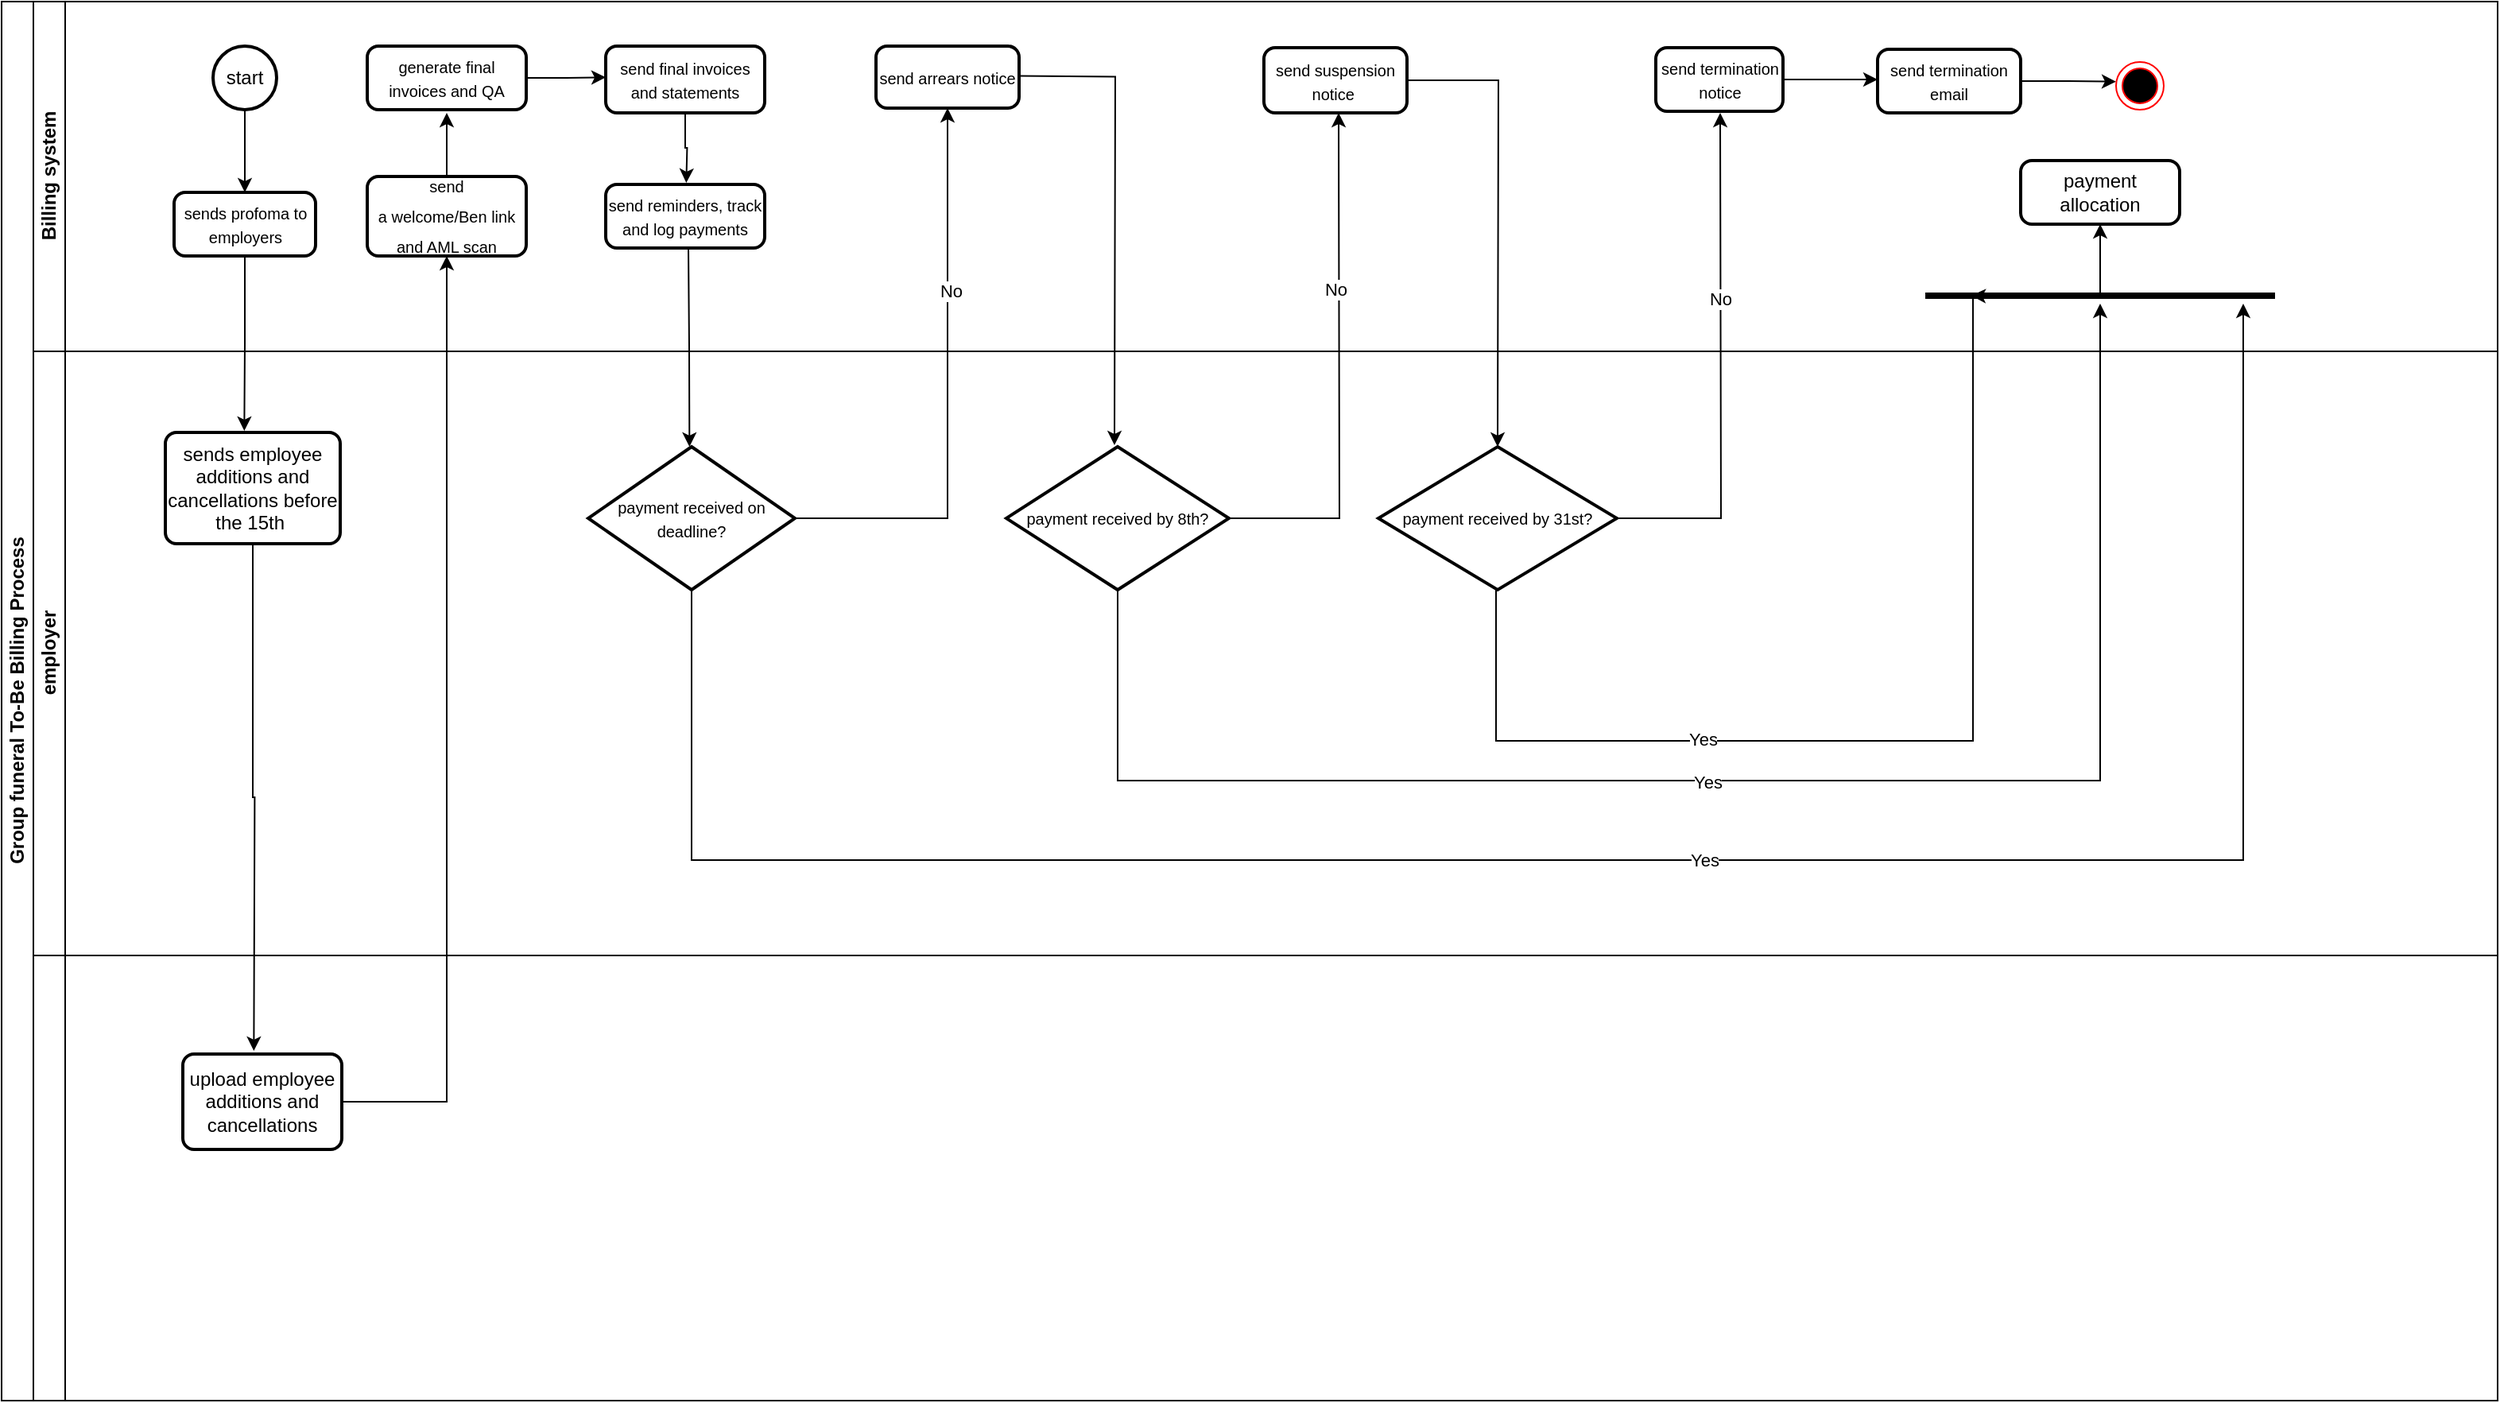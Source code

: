 <mxfile version="26.1.0">
  <diagram id="prtHgNgQTEPvFCAcTncT" name="Page-1">
    <mxGraphModel dx="1400" dy="743" grid="1" gridSize="10" guides="1" tooltips="1" connect="1" arrows="1" fold="1" page="1" pageScale="1" pageWidth="827" pageHeight="1169" math="0" shadow="0">
      <root>
        <mxCell id="0" />
        <mxCell id="1" parent="0" />
        <mxCell id="dNxyNK7c78bLwvsdeMH5-19" value="Group funeral To-Be Billing Process" style="swimlane;html=1;childLayout=stackLayout;resizeParent=1;resizeParentMax=0;horizontal=0;startSize=20;horizontalStack=0;" parent="1" vertex="1">
          <mxGeometry x="120" y="120" width="1570" height="880" as="geometry" />
        </mxCell>
        <mxCell id="dNxyNK7c78bLwvsdeMH5-20" value="Billing system" style="swimlane;html=1;startSize=20;horizontal=0;" parent="dNxyNK7c78bLwvsdeMH5-19" vertex="1">
          <mxGeometry x="20" width="1550" height="220" as="geometry" />
        </mxCell>
        <mxCell id="pw43H-0fuYo3hrAkm01h-3" style="edgeStyle=orthogonalEdgeStyle;rounded=0;orthogonalLoop=1;jettySize=auto;html=1;exitX=0.5;exitY=1;exitDx=0;exitDy=0;" edge="1" parent="dNxyNK7c78bLwvsdeMH5-20" source="BcFGD0WW04qHaMd6meB6-10">
          <mxGeometry relative="1" as="geometry">
            <mxPoint x="132.667" y="270" as="targetPoint" />
          </mxGeometry>
        </mxCell>
        <mxCell id="BcFGD0WW04qHaMd6meB6-10" value="&lt;span style=&quot;font-family: Aptos, sans-serif;&quot; lang=&quot;EN-US&quot;&gt;&lt;font style=&quot;font-size: 10px;&quot;&gt;sends profoma to employers&lt;/font&gt;&lt;/span&gt;" style="rounded=1;whiteSpace=wrap;html=1;absoluteArcSize=1;arcSize=14;strokeWidth=2;" parent="dNxyNK7c78bLwvsdeMH5-20" vertex="1">
          <mxGeometry x="88.5" y="120" width="89" height="40" as="geometry" />
        </mxCell>
        <mxCell id="pw43H-0fuYo3hrAkm01h-2" style="edgeStyle=orthogonalEdgeStyle;rounded=0;orthogonalLoop=1;jettySize=auto;html=1;exitX=0.5;exitY=1;exitDx=0;exitDy=0;exitPerimeter=0;entryX=0.5;entryY=0;entryDx=0;entryDy=0;" edge="1" parent="dNxyNK7c78bLwvsdeMH5-20" source="BcFGD0WW04qHaMd6meB6-17" target="BcFGD0WW04qHaMd6meB6-10">
          <mxGeometry relative="1" as="geometry" />
        </mxCell>
        <mxCell id="BcFGD0WW04qHaMd6meB6-17" value="start" style="strokeWidth=2;html=1;shape=mxgraph.flowchart.start_2;whiteSpace=wrap;" parent="dNxyNK7c78bLwvsdeMH5-20" vertex="1">
          <mxGeometry x="113" y="28" width="40" height="40" as="geometry" />
        </mxCell>
        <mxCell id="pw43H-0fuYo3hrAkm01h-13" style="edgeStyle=orthogonalEdgeStyle;rounded=0;orthogonalLoop=1;jettySize=auto;html=1;exitX=1;exitY=0.5;exitDx=0;exitDy=0;" edge="1" parent="dNxyNK7c78bLwvsdeMH5-20" source="t0UmOrOMIOyCs7az6NML-20">
          <mxGeometry relative="1" as="geometry">
            <mxPoint x="360" y="47.667" as="targetPoint" />
          </mxGeometry>
        </mxCell>
        <mxCell id="t0UmOrOMIOyCs7az6NML-20" value="&lt;font style=&quot;font-size: 10px;&quot;&gt;generate final invoices and QA&lt;/font&gt;" style="rounded=1;whiteSpace=wrap;html=1;absoluteArcSize=1;arcSize=14;strokeWidth=2;" parent="dNxyNK7c78bLwvsdeMH5-20" vertex="1">
          <mxGeometry x="210" y="28" width="100" height="40" as="geometry" />
        </mxCell>
        <mxCell id="pw43H-0fuYo3hrAkm01h-14" style="edgeStyle=orthogonalEdgeStyle;rounded=0;orthogonalLoop=1;jettySize=auto;html=1;" edge="1" parent="dNxyNK7c78bLwvsdeMH5-20" source="t0UmOrOMIOyCs7az6NML-22">
          <mxGeometry relative="1" as="geometry">
            <mxPoint x="410.667" y="114" as="targetPoint" />
            <mxPoint x="410" y="74" as="sourcePoint" />
          </mxGeometry>
        </mxCell>
        <mxCell id="t0UmOrOMIOyCs7az6NML-22" value="&lt;font style=&quot;font-size: 10px;&quot;&gt;send final invoices and statements&lt;/font&gt;" style="rounded=1;whiteSpace=wrap;html=1;absoluteArcSize=1;arcSize=14;strokeWidth=2;" parent="dNxyNK7c78bLwvsdeMH5-20" vertex="1">
          <mxGeometry x="360" y="28" width="100" height="42" as="geometry" />
        </mxCell>
        <mxCell id="pw43H-0fuYo3hrAkm01h-12" style="edgeStyle=orthogonalEdgeStyle;rounded=0;orthogonalLoop=1;jettySize=auto;html=1;exitX=0.5;exitY=0;exitDx=0;exitDy=0;" edge="1" parent="dNxyNK7c78bLwvsdeMH5-20" source="pw43H-0fuYo3hrAkm01h-11">
          <mxGeometry relative="1" as="geometry">
            <mxPoint x="260" y="70" as="targetPoint" />
          </mxGeometry>
        </mxCell>
        <mxCell id="pw43H-0fuYo3hrAkm01h-11" value="&lt;span style=&quot;line-height: 150%; font-family: Aptos, sans-serif;&quot; lang=&quot;EN-US&quot;&gt;&lt;font style=&quot;font-size: 10px;&quot;&gt;send&lt;br/&gt;a welcome/Ben link and AML scan&lt;/font&gt;&lt;/span&gt;" style="rounded=1;whiteSpace=wrap;html=1;absoluteArcSize=1;arcSize=14;strokeWidth=2;" vertex="1" parent="dNxyNK7c78bLwvsdeMH5-20">
          <mxGeometry x="210" y="110" width="100" height="50" as="geometry" />
        </mxCell>
        <mxCell id="pw43H-0fuYo3hrAkm01h-15" style="edgeStyle=orthogonalEdgeStyle;rounded=0;orthogonalLoop=1;jettySize=auto;html=1;exitX=0.5;exitY=1;exitDx=0;exitDy=0;" edge="1" parent="dNxyNK7c78bLwvsdeMH5-20">
          <mxGeometry relative="1" as="geometry">
            <mxPoint x="412.667" y="280" as="targetPoint" />
            <mxPoint x="412" y="155" as="sourcePoint" />
          </mxGeometry>
        </mxCell>
        <mxCell id="t0UmOrOMIOyCs7az6NML-24" value="&lt;font style=&quot;font-size: 10px;&quot;&gt;send reminders, track and log payments&lt;/font&gt;" style="rounded=1;whiteSpace=wrap;html=1;absoluteArcSize=1;arcSize=14;strokeWidth=2;" parent="dNxyNK7c78bLwvsdeMH5-20" vertex="1">
          <mxGeometry x="360" y="115" width="100" height="40" as="geometry" />
        </mxCell>
        <mxCell id="pw43H-0fuYo3hrAkm01h-18" style="edgeStyle=orthogonalEdgeStyle;rounded=0;orthogonalLoop=1;jettySize=auto;html=1;exitX=1;exitY=0.25;exitDx=0;exitDy=0;" edge="1" parent="dNxyNK7c78bLwvsdeMH5-20">
          <mxGeometry relative="1" as="geometry">
            <mxPoint x="680" y="279" as="targetPoint" />
            <mxPoint x="620" y="46.75" as="sourcePoint" />
          </mxGeometry>
        </mxCell>
        <mxCell id="t0UmOrOMIOyCs7az6NML-33" value="&lt;font style=&quot;font-size: 10px;&quot;&gt;send arrears notice&lt;/font&gt;" style="rounded=1;whiteSpace=wrap;html=1;absoluteArcSize=1;arcSize=14;strokeWidth=2;" parent="dNxyNK7c78bLwvsdeMH5-20" vertex="1">
          <mxGeometry x="530" y="28" width="90" height="39" as="geometry" />
        </mxCell>
        <mxCell id="pw43H-0fuYo3hrAkm01h-26" style="edgeStyle=orthogonalEdgeStyle;rounded=0;orthogonalLoop=1;jettySize=auto;html=1;exitX=1;exitY=0.5;exitDx=0;exitDy=0;" edge="1" parent="dNxyNK7c78bLwvsdeMH5-20" source="t0UmOrOMIOyCs7az6NML-44">
          <mxGeometry relative="1" as="geometry">
            <mxPoint x="921" y="280" as="targetPoint" />
          </mxGeometry>
        </mxCell>
        <mxCell id="t0UmOrOMIOyCs7az6NML-44" value="&lt;font style=&quot;font-size: 10px;&quot;&gt;send suspension notice&amp;nbsp;&lt;/font&gt;" style="rounded=1;whiteSpace=wrap;html=1;absoluteArcSize=1;arcSize=14;strokeWidth=2;" parent="dNxyNK7c78bLwvsdeMH5-20" vertex="1">
          <mxGeometry x="774" y="29" width="90" height="41" as="geometry" />
        </mxCell>
        <mxCell id="pw43H-0fuYo3hrAkm01h-53" style="edgeStyle=orthogonalEdgeStyle;rounded=0;orthogonalLoop=1;jettySize=auto;html=1;exitX=1;exitY=0.5;exitDx=0;exitDy=0;" edge="1" parent="dNxyNK7c78bLwvsdeMH5-20" source="t0UmOrOMIOyCs7az6NML-50">
          <mxGeometry relative="1" as="geometry">
            <mxPoint x="1160" y="49" as="targetPoint" />
          </mxGeometry>
        </mxCell>
        <mxCell id="t0UmOrOMIOyCs7az6NML-50" value="&lt;font style=&quot;font-size: 10px;&quot;&gt;send termination notice&lt;/font&gt;" style="rounded=1;whiteSpace=wrap;html=1;absoluteArcSize=1;arcSize=14;strokeWidth=2;" parent="dNxyNK7c78bLwvsdeMH5-20" vertex="1">
          <mxGeometry x="1020.5" y="29" width="80" height="40" as="geometry" />
        </mxCell>
        <mxCell id="pw43H-0fuYo3hrAkm01h-52" style="edgeStyle=orthogonalEdgeStyle;rounded=0;orthogonalLoop=1;jettySize=auto;html=1;" edge="1" parent="dNxyNK7c78bLwvsdeMH5-20" source="pw43H-0fuYo3hrAkm01h-51">
          <mxGeometry relative="1" as="geometry">
            <mxPoint x="1300" y="140" as="targetPoint" />
          </mxGeometry>
        </mxCell>
        <mxCell id="pw43H-0fuYo3hrAkm01h-51" value="" style="line;strokeWidth=4;html=1;perimeter=backbonePerimeter;points=[];outlineConnect=0;" vertex="1" parent="dNxyNK7c78bLwvsdeMH5-20">
          <mxGeometry x="1190" y="180" width="220" height="10" as="geometry" />
        </mxCell>
        <mxCell id="t0UmOrOMIOyCs7az6NML-61" value="payment allocation" style="rounded=1;whiteSpace=wrap;html=1;absoluteArcSize=1;arcSize=14;strokeWidth=2;" parent="dNxyNK7c78bLwvsdeMH5-20" vertex="1">
          <mxGeometry x="1250" y="100" width="100" height="40" as="geometry" />
        </mxCell>
        <mxCell id="pw43H-0fuYo3hrAkm01h-54" style="edgeStyle=orthogonalEdgeStyle;rounded=0;orthogonalLoop=1;jettySize=auto;html=1;exitX=1;exitY=0.5;exitDx=0;exitDy=0;" edge="1" parent="dNxyNK7c78bLwvsdeMH5-20" source="t0UmOrOMIOyCs7az6NML-60">
          <mxGeometry relative="1" as="geometry">
            <mxPoint x="1310" y="50.333" as="targetPoint" />
          </mxGeometry>
        </mxCell>
        <mxCell id="t0UmOrOMIOyCs7az6NML-60" value="&lt;font style=&quot;font-size: 10px;&quot;&gt;send termination email&lt;/font&gt;" style="rounded=1;whiteSpace=wrap;html=1;absoluteArcSize=1;arcSize=14;strokeWidth=2;" parent="dNxyNK7c78bLwvsdeMH5-20" vertex="1">
          <mxGeometry x="1160" y="30" width="90" height="40" as="geometry" />
        </mxCell>
        <mxCell id="pw43H-0fuYo3hrAkm01h-56" value="" style="ellipse;html=1;shape=endState;fillColor=#000000;strokeColor=#ff0000;" vertex="1" parent="dNxyNK7c78bLwvsdeMH5-20">
          <mxGeometry x="1310" y="38" width="30" height="30" as="geometry" />
        </mxCell>
        <mxCell id="dNxyNK7c78bLwvsdeMH5-21" value="employer" style="swimlane;html=1;startSize=20;horizontal=0;" parent="dNxyNK7c78bLwvsdeMH5-19" vertex="1">
          <mxGeometry x="20" y="220" width="1550" height="380" as="geometry" />
        </mxCell>
        <mxCell id="pw43H-0fuYo3hrAkm01h-35" style="edgeStyle=orthogonalEdgeStyle;rounded=0;orthogonalLoop=1;jettySize=auto;html=1;exitX=0.5;exitY=1;exitDx=0;exitDy=0;" edge="1" parent="dNxyNK7c78bLwvsdeMH5-21" source="pw43H-0fuYo3hrAkm01h-4">
          <mxGeometry relative="1" as="geometry">
            <mxPoint x="138.667" y="440" as="targetPoint" />
          </mxGeometry>
        </mxCell>
        <mxCell id="pw43H-0fuYo3hrAkm01h-4" value="sends employee&lt;br&gt;additions and &lt;br&gt;cancellations before &lt;br&gt;the 15th&amp;nbsp;" style="rounded=1;whiteSpace=wrap;html=1;absoluteArcSize=1;arcSize=14;strokeWidth=2;" vertex="1" parent="dNxyNK7c78bLwvsdeMH5-21">
          <mxGeometry x="83" y="51" width="110" height="70" as="geometry" />
        </mxCell>
        <mxCell id="pw43H-0fuYo3hrAkm01h-44" style="edgeStyle=orthogonalEdgeStyle;rounded=0;orthogonalLoop=1;jettySize=auto;html=1;exitX=0.5;exitY=1;exitDx=0;exitDy=0;exitPerimeter=0;" edge="1" parent="dNxyNK7c78bLwvsdeMH5-21" source="t0UmOrOMIOyCs7az6NML-31">
          <mxGeometry relative="1" as="geometry">
            <mxPoint x="1390" y="-30" as="targetPoint" />
            <mxPoint x="414" y="190" as="sourcePoint" />
            <Array as="points">
              <mxPoint x="414" y="320" />
              <mxPoint x="1390" y="320" />
            </Array>
          </mxGeometry>
        </mxCell>
        <mxCell id="pw43H-0fuYo3hrAkm01h-49" value="Yes" style="edgeLabel;html=1;align=center;verticalAlign=middle;resizable=0;points=[];" vertex="1" connectable="0" parent="pw43H-0fuYo3hrAkm01h-44">
          <mxGeometry x="0.078" relative="1" as="geometry">
            <mxPoint as="offset" />
          </mxGeometry>
        </mxCell>
        <mxCell id="t0UmOrOMIOyCs7az6NML-31" value="&lt;font style=&quot;font-size: 10px;&quot;&gt;payment received on deadline?&lt;/font&gt;" style="strokeWidth=2;html=1;shape=mxgraph.flowchart.decision;whiteSpace=wrap;" parent="dNxyNK7c78bLwvsdeMH5-21" vertex="1">
          <mxGeometry x="349" y="60" width="130" height="90" as="geometry" />
        </mxCell>
        <mxCell id="pw43H-0fuYo3hrAkm01h-19" style="edgeStyle=orthogonalEdgeStyle;rounded=0;orthogonalLoop=1;jettySize=auto;html=1;exitX=1;exitY=0.5;exitDx=0;exitDy=0;exitPerimeter=0;" edge="1" parent="dNxyNK7c78bLwvsdeMH5-21" source="t0UmOrOMIOyCs7az6NML-36">
          <mxGeometry relative="1" as="geometry">
            <mxPoint x="821" y="-150" as="targetPoint" />
            <mxPoint x="713" y="105" as="sourcePoint" />
          </mxGeometry>
        </mxCell>
        <mxCell id="pw43H-0fuYo3hrAkm01h-23" value="No" style="edgeLabel;html=1;align=center;verticalAlign=middle;resizable=0;points=[];" vertex="1" connectable="0" parent="pw43H-0fuYo3hrAkm01h-19">
          <mxGeometry x="0.315" y="2" relative="1" as="geometry">
            <mxPoint as="offset" />
          </mxGeometry>
        </mxCell>
        <mxCell id="pw43H-0fuYo3hrAkm01h-43" style="edgeStyle=orthogonalEdgeStyle;rounded=0;orthogonalLoop=1;jettySize=auto;html=1;exitX=0.5;exitY=1;exitDx=0;exitDy=0;exitPerimeter=0;" edge="1" parent="dNxyNK7c78bLwvsdeMH5-21" source="t0UmOrOMIOyCs7az6NML-36">
          <mxGeometry relative="1" as="geometry">
            <mxPoint x="1300" y="-30" as="targetPoint" />
            <mxPoint x="682" y="220" as="sourcePoint" />
            <Array as="points">
              <mxPoint x="682" y="270" />
              <mxPoint x="1300" y="270" />
            </Array>
          </mxGeometry>
        </mxCell>
        <mxCell id="pw43H-0fuYo3hrAkm01h-48" value="Yes" style="edgeLabel;html=1;align=center;verticalAlign=middle;resizable=0;points=[];" vertex="1" connectable="0" parent="pw43H-0fuYo3hrAkm01h-43">
          <mxGeometry x="-0.055" y="-1" relative="1" as="geometry">
            <mxPoint as="offset" />
          </mxGeometry>
        </mxCell>
        <mxCell id="t0UmOrOMIOyCs7az6NML-36" value="&lt;font style=&quot;font-size: 10px;&quot;&gt;payment received by 8th?&lt;/font&gt;" style="strokeWidth=2;html=1;shape=mxgraph.flowchart.decision;whiteSpace=wrap;" parent="dNxyNK7c78bLwvsdeMH5-21" vertex="1">
          <mxGeometry x="612" y="60" width="140" height="90" as="geometry" />
        </mxCell>
        <mxCell id="pw43H-0fuYo3hrAkm01h-27" style="edgeStyle=orthogonalEdgeStyle;rounded=0;orthogonalLoop=1;jettySize=auto;html=1;exitX=1;exitY=0.5;exitDx=0;exitDy=0;exitPerimeter=0;" edge="1" parent="dNxyNK7c78bLwvsdeMH5-21" source="t0UmOrOMIOyCs7az6NML-47">
          <mxGeometry relative="1" as="geometry">
            <mxPoint x="1061" y="-150" as="targetPoint" />
          </mxGeometry>
        </mxCell>
        <mxCell id="pw43H-0fuYo3hrAkm01h-28" value="No" style="edgeLabel;html=1;align=center;verticalAlign=middle;resizable=0;points=[];" vertex="1" connectable="0" parent="pw43H-0fuYo3hrAkm01h-27">
          <mxGeometry x="0.272" relative="1" as="geometry">
            <mxPoint as="offset" />
          </mxGeometry>
        </mxCell>
        <mxCell id="pw43H-0fuYo3hrAkm01h-37" style="edgeStyle=orthogonalEdgeStyle;rounded=0;orthogonalLoop=1;jettySize=auto;html=1;exitX=0.5;exitY=1;exitDx=0;exitDy=0;exitPerimeter=0;" edge="1" parent="dNxyNK7c78bLwvsdeMH5-21" source="t0UmOrOMIOyCs7az6NML-47">
          <mxGeometry relative="1" as="geometry">
            <mxPoint x="1219" y="-35.03" as="targetPoint" />
            <mxPoint x="920" y="174.97" as="sourcePoint" />
            <Array as="points">
              <mxPoint x="920" y="245" />
              <mxPoint x="1220" y="245" />
              <mxPoint x="1220" y="-35" />
            </Array>
          </mxGeometry>
        </mxCell>
        <mxCell id="pw43H-0fuYo3hrAkm01h-47" value="Yes" style="edgeLabel;html=1;align=center;verticalAlign=middle;resizable=0;points=[];" vertex="1" connectable="0" parent="pw43H-0fuYo3hrAkm01h-37">
          <mxGeometry x="-0.33" y="1" relative="1" as="geometry">
            <mxPoint x="-1" as="offset" />
          </mxGeometry>
        </mxCell>
        <mxCell id="t0UmOrOMIOyCs7az6NML-47" value="&lt;font style=&quot;font-size: 10px;&quot;&gt;payment received by 31st?&lt;/font&gt;" style="strokeWidth=2;html=1;shape=mxgraph.flowchart.decision;whiteSpace=wrap;" parent="dNxyNK7c78bLwvsdeMH5-21" vertex="1">
          <mxGeometry x="846" y="60" width="150" height="90" as="geometry" />
        </mxCell>
        <mxCell id="dNxyNK7c78bLwvsdeMH5-22" value="" style="swimlane;html=1;startSize=20;horizontal=0;" parent="dNxyNK7c78bLwvsdeMH5-19" vertex="1">
          <mxGeometry x="20" y="600" width="1550" height="280" as="geometry" />
        </mxCell>
        <mxCell id="pw43H-0fuYo3hrAkm01h-8" value="upload employee additions and cancellations" style="rounded=1;whiteSpace=wrap;html=1;absoluteArcSize=1;arcSize=14;strokeWidth=2;" vertex="1" parent="dNxyNK7c78bLwvsdeMH5-22">
          <mxGeometry x="94" y="62" width="100" height="60" as="geometry" />
        </mxCell>
        <mxCell id="pw43H-0fuYo3hrAkm01h-10" style="edgeStyle=orthogonalEdgeStyle;rounded=0;orthogonalLoop=1;jettySize=auto;html=1;exitX=1;exitY=0.5;exitDx=0;exitDy=0;" edge="1" parent="dNxyNK7c78bLwvsdeMH5-19" source="pw43H-0fuYo3hrAkm01h-8" target="pw43H-0fuYo3hrAkm01h-11">
          <mxGeometry relative="1" as="geometry">
            <mxPoint x="280" y="160" as="targetPoint" />
          </mxGeometry>
        </mxCell>
        <mxCell id="pw43H-0fuYo3hrAkm01h-16" style="edgeStyle=orthogonalEdgeStyle;rounded=0;orthogonalLoop=1;jettySize=auto;html=1;exitX=1;exitY=0.5;exitDx=0;exitDy=0;exitPerimeter=0;entryX=0.5;entryY=1;entryDx=0;entryDy=0;" edge="1" parent="dNxyNK7c78bLwvsdeMH5-19" source="t0UmOrOMIOyCs7az6NML-31" target="t0UmOrOMIOyCs7az6NML-33">
          <mxGeometry relative="1" as="geometry">
            <mxPoint x="600" y="70" as="targetPoint" />
          </mxGeometry>
        </mxCell>
        <mxCell id="pw43H-0fuYo3hrAkm01h-30" value="No" style="edgeLabel;html=1;align=center;verticalAlign=middle;resizable=0;points=[];" vertex="1" connectable="0" parent="pw43H-0fuYo3hrAkm01h-16">
          <mxGeometry x="0.354" y="-2" relative="1" as="geometry">
            <mxPoint as="offset" />
          </mxGeometry>
        </mxCell>
      </root>
    </mxGraphModel>
  </diagram>
</mxfile>
